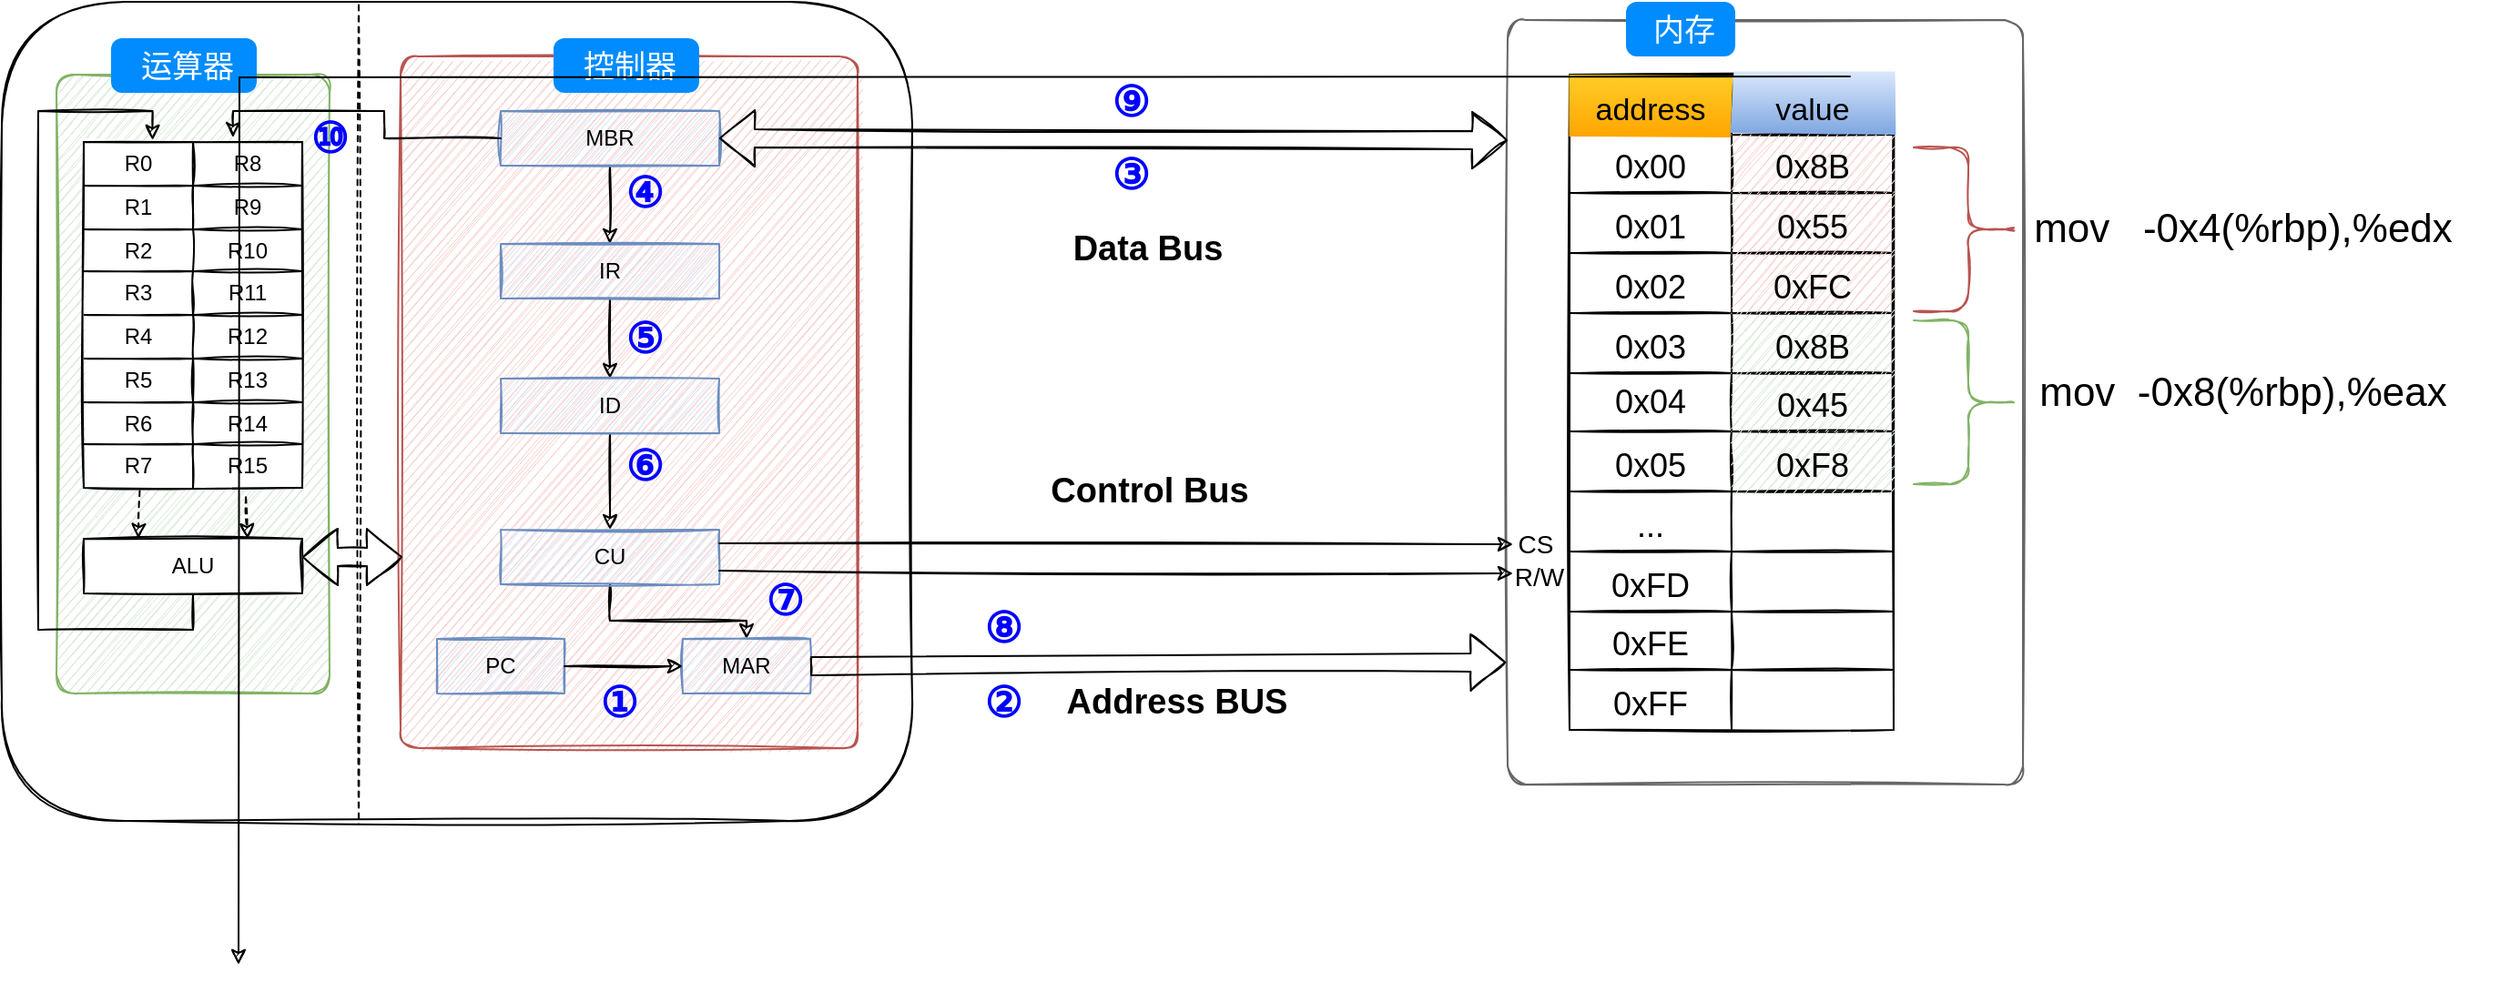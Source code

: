 <mxfile version="20.6.0" type="github">
  <diagram id="UwZDZyedOEsjFMlyVJzv" name="第 1 页">
    <mxGraphModel dx="2258" dy="1009" grid="1" gridSize="10" guides="1" tooltips="1" connect="1" arrows="1" fold="1" page="1" pageScale="1" pageWidth="827" pageHeight="1169" math="0" shadow="0">
      <root>
        <mxCell id="0" />
        <mxCell id="1" parent="0" />
        <mxCell id="7il1dGLbTCJR8h2ghz_C-111" value="" style="shape=mxgraph.mockup.containers.marginRect;rectMarginTop=10;strokeColor=#666666;strokeWidth=1;dashed=0;rounded=1;arcSize=5;recursiveResize=0;sketch=1;" vertex="1" parent="1">
          <mxGeometry x="697" y="240" width="283" height="430" as="geometry" />
        </mxCell>
        <mxCell id="7il1dGLbTCJR8h2ghz_C-112" value="内存" style="shape=rect;strokeColor=none;fillColor=#008cff;strokeWidth=1;dashed=0;rounded=1;arcSize=20;fontColor=#ffffff;fontSize=17;spacing=2;spacingTop=-2;align=center;autosize=1;spacingLeft=4;resizeWidth=0;resizeHeight=0;perimeter=none;sketch=0;" vertex="1" parent="7il1dGLbTCJR8h2ghz_C-111">
          <mxGeometry x="65" width="60" height="30" as="geometry" />
        </mxCell>
        <mxCell id="7il1dGLbTCJR8h2ghz_C-171" value="CS" style="text;html=1;strokeColor=none;fillColor=none;align=center;verticalAlign=middle;whiteSpace=wrap;rounded=0;sketch=1;fontSize=14;" vertex="1" parent="7il1dGLbTCJR8h2ghz_C-111">
          <mxGeometry x="3" y="282" width="25" height="32" as="geometry" />
        </mxCell>
        <mxCell id="7il1dGLbTCJR8h2ghz_C-222" value="R/W" style="text;html=1;strokeColor=none;fillColor=none;align=center;verticalAlign=middle;whiteSpace=wrap;rounded=0;sketch=1;fontSize=14;" vertex="1" parent="7il1dGLbTCJR8h2ghz_C-111">
          <mxGeometry x="5" y="300" width="25" height="32" as="geometry" />
        </mxCell>
        <mxCell id="7il1dGLbTCJR8h2ghz_C-229" value="" style="shape=table;html=1;whiteSpace=wrap;startSize=0;container=1;collapsible=0;childLayout=tableLayout;sketch=1;fontSize=23;fontColor=#0000FF;rounded=0;" vertex="1" parent="7il1dGLbTCJR8h2ghz_C-111">
          <mxGeometry x="34" y="40" width="178" height="360" as="geometry" />
        </mxCell>
        <mxCell id="7il1dGLbTCJR8h2ghz_C-230" value="" style="shape=tableRow;horizontal=0;startSize=0;swimlaneHead=0;swimlaneBody=0;top=0;left=0;bottom=0;right=0;collapsible=0;dropTarget=0;fillColor=none;points=[[0,0.5],[1,0.5]];portConstraint=eastwest;sketch=1;fontSize=23;fontColor=#0000FF;" vertex="1" parent="7il1dGLbTCJR8h2ghz_C-229">
          <mxGeometry width="178" height="33" as="geometry" />
        </mxCell>
        <mxCell id="7il1dGLbTCJR8h2ghz_C-231" value="&lt;font style=&quot;font-size: 17px;&quot; color=&quot;#000000&quot;&gt;address&lt;/font&gt;" style="shape=partialRectangle;html=1;whiteSpace=wrap;connectable=0;fillColor=#ffcd28;top=0;left=0;bottom=0;right=0;overflow=hidden;sketch=1;fontSize=23;gradientColor=#ffa500;strokeColor=#d79b00;" vertex="1" parent="7il1dGLbTCJR8h2ghz_C-230">
          <mxGeometry width="89" height="33" as="geometry">
            <mxRectangle width="89" height="33" as="alternateBounds" />
          </mxGeometry>
        </mxCell>
        <mxCell id="7il1dGLbTCJR8h2ghz_C-232" value="&lt;font color=&quot;#000000&quot;&gt;&lt;span style=&quot;font-size: 17px;&quot;&gt;value&lt;/span&gt;&lt;/font&gt;" style="shape=partialRectangle;html=1;whiteSpace=wrap;connectable=0;fillColor=#dae8fc;top=0;left=0;bottom=0;right=0;overflow=hidden;sketch=1;fontSize=23;gradientColor=#7ea6e0;strokeColor=#6c8ebf;" vertex="1" parent="7il1dGLbTCJR8h2ghz_C-230">
          <mxGeometry x="89" width="89" height="33" as="geometry">
            <mxRectangle width="89" height="33" as="alternateBounds" />
          </mxGeometry>
        </mxCell>
        <mxCell id="7il1dGLbTCJR8h2ghz_C-234" value="" style="shape=tableRow;horizontal=0;startSize=0;swimlaneHead=0;swimlaneBody=0;top=0;left=0;bottom=0;right=0;collapsible=0;dropTarget=0;fillColor=none;points=[[0,0.5],[1,0.5]];portConstraint=eastwest;sketch=1;fontSize=18;fontColor=#0000FF;" vertex="1" parent="7il1dGLbTCJR8h2ghz_C-229">
          <mxGeometry y="33" width="178" height="32" as="geometry" />
        </mxCell>
        <mxCell id="7il1dGLbTCJR8h2ghz_C-235" value="&lt;font style=&quot;font-size: 18px;&quot; color=&quot;#000000&quot;&gt;0x00&lt;/font&gt;" style="shape=partialRectangle;html=1;whiteSpace=wrap;connectable=0;fillColor=none;top=0;left=0;bottom=0;right=0;overflow=hidden;sketch=1;fontSize=23;fontColor=#0000FF;" vertex="1" parent="7il1dGLbTCJR8h2ghz_C-234">
          <mxGeometry width="89" height="32" as="geometry">
            <mxRectangle width="89" height="32" as="alternateBounds" />
          </mxGeometry>
        </mxCell>
        <mxCell id="7il1dGLbTCJR8h2ghz_C-236" value="&lt;span style=&quot;color: rgb(0, 0, 0); font-size: 18px;&quot;&gt;0x8B&lt;/span&gt;" style="shape=partialRectangle;html=1;whiteSpace=wrap;connectable=0;fillColor=#f8cecc;top=0;left=0;bottom=0;right=0;overflow=hidden;sketch=1;fontSize=23;strokeColor=#b85450;" vertex="1" parent="7il1dGLbTCJR8h2ghz_C-234">
          <mxGeometry x="89" width="89" height="32" as="geometry">
            <mxRectangle width="89" height="32" as="alternateBounds" />
          </mxGeometry>
        </mxCell>
        <mxCell id="7il1dGLbTCJR8h2ghz_C-238" value="" style="shape=tableRow;horizontal=0;startSize=0;swimlaneHead=0;swimlaneBody=0;top=0;left=0;bottom=0;right=0;collapsible=0;dropTarget=0;fillColor=none;points=[[0,0.5],[1,0.5]];portConstraint=eastwest;sketch=1;fontSize=23;fontColor=#0000FF;" vertex="1" parent="7il1dGLbTCJR8h2ghz_C-229">
          <mxGeometry y="65" width="178" height="33" as="geometry" />
        </mxCell>
        <mxCell id="7il1dGLbTCJR8h2ghz_C-239" value="&lt;span style=&quot;font-size: 18px;&quot;&gt;0x01&lt;/span&gt;" style="shape=partialRectangle;whiteSpace=wrap;connectable=0;fillColor=none;top=0;left=0;bottom=0;right=0;overflow=hidden;sketch=1;fontSize=23;fontColor=#000000;html=1;" vertex="1" parent="7il1dGLbTCJR8h2ghz_C-238">
          <mxGeometry width="89" height="33" as="geometry">
            <mxRectangle width="89" height="33" as="alternateBounds" />
          </mxGeometry>
        </mxCell>
        <mxCell id="7il1dGLbTCJR8h2ghz_C-240" value="&lt;span style=&quot;color: rgb(0, 0, 0); font-size: 18px;&quot;&gt;0x55&lt;/span&gt;" style="shape=partialRectangle;html=1;whiteSpace=wrap;connectable=0;fillColor=#f8cecc;top=0;left=0;bottom=0;right=0;overflow=hidden;sketch=1;fontSize=23;strokeColor=#b85450;" vertex="1" parent="7il1dGLbTCJR8h2ghz_C-238">
          <mxGeometry x="89" width="89" height="33" as="geometry">
            <mxRectangle width="89" height="33" as="alternateBounds" />
          </mxGeometry>
        </mxCell>
        <mxCell id="7il1dGLbTCJR8h2ghz_C-242" style="shape=tableRow;horizontal=0;startSize=0;swimlaneHead=0;swimlaneBody=0;top=0;left=0;bottom=0;right=0;collapsible=0;dropTarget=0;fillColor=none;points=[[0,0.5],[1,0.5]];portConstraint=eastwest;sketch=1;fontSize=23;fontColor=#0000FF;" vertex="1" parent="7il1dGLbTCJR8h2ghz_C-229">
          <mxGeometry y="98" width="178" height="33" as="geometry" />
        </mxCell>
        <mxCell id="7il1dGLbTCJR8h2ghz_C-243" value="&lt;span style=&quot;color: rgb(0, 0, 0); font-size: 18px;&quot;&gt;0x02&lt;/span&gt;" style="shape=partialRectangle;html=1;whiteSpace=wrap;connectable=0;fillColor=none;top=0;left=0;bottom=0;right=0;overflow=hidden;sketch=1;fontSize=23;fontColor=#0000FF;" vertex="1" parent="7il1dGLbTCJR8h2ghz_C-242">
          <mxGeometry width="89" height="33" as="geometry">
            <mxRectangle width="89" height="33" as="alternateBounds" />
          </mxGeometry>
        </mxCell>
        <mxCell id="7il1dGLbTCJR8h2ghz_C-244" value="&lt;span style=&quot;color: rgb(0, 0, 0); font-size: 18px;&quot;&gt;0xFC&lt;/span&gt;" style="shape=partialRectangle;html=1;whiteSpace=wrap;connectable=0;fillColor=#f8cecc;top=0;left=0;bottom=0;right=0;overflow=hidden;sketch=1;fontSize=23;strokeColor=#b85450;" vertex="1" parent="7il1dGLbTCJR8h2ghz_C-242">
          <mxGeometry x="89" width="89" height="33" as="geometry">
            <mxRectangle width="89" height="33" as="alternateBounds" />
          </mxGeometry>
        </mxCell>
        <mxCell id="7il1dGLbTCJR8h2ghz_C-245" style="shape=tableRow;horizontal=0;startSize=0;swimlaneHead=0;swimlaneBody=0;top=0;left=0;bottom=0;right=0;collapsible=0;dropTarget=0;fillColor=none;points=[[0,0.5],[1,0.5]];portConstraint=eastwest;sketch=1;fontSize=23;fontColor=#0000FF;" vertex="1" parent="7il1dGLbTCJR8h2ghz_C-229">
          <mxGeometry y="131" width="178" height="33" as="geometry" />
        </mxCell>
        <mxCell id="7il1dGLbTCJR8h2ghz_C-246" value="&lt;span style=&quot;color: rgb(0, 0, 0); font-size: 18px;&quot;&gt;0x03&lt;/span&gt;" style="shape=partialRectangle;html=1;whiteSpace=wrap;connectable=0;fillColor=none;top=0;left=0;bottom=0;right=0;overflow=hidden;sketch=1;fontSize=23;fontColor=#0000FF;" vertex="1" parent="7il1dGLbTCJR8h2ghz_C-245">
          <mxGeometry width="89" height="33" as="geometry">
            <mxRectangle width="89" height="33" as="alternateBounds" />
          </mxGeometry>
        </mxCell>
        <mxCell id="7il1dGLbTCJR8h2ghz_C-247" value="&lt;span style=&quot;color: rgb(0, 0, 0); font-size: 18px;&quot;&gt;0x8B&lt;/span&gt;" style="shape=partialRectangle;html=1;whiteSpace=wrap;connectable=0;fillColor=#d5e8d4;top=0;left=0;bottom=0;right=0;overflow=hidden;sketch=1;fontSize=23;strokeColor=#82b366;" vertex="1" parent="7il1dGLbTCJR8h2ghz_C-245">
          <mxGeometry x="89" width="89" height="33" as="geometry">
            <mxRectangle width="89" height="33" as="alternateBounds" />
          </mxGeometry>
        </mxCell>
        <mxCell id="7il1dGLbTCJR8h2ghz_C-248" style="shape=tableRow;horizontal=0;startSize=0;swimlaneHead=0;swimlaneBody=0;top=0;left=0;bottom=0;right=0;collapsible=0;dropTarget=0;fillColor=none;points=[[0,0.5],[1,0.5]];portConstraint=eastwest;sketch=1;fontSize=23;fontColor=#0000FF;" vertex="1" parent="7il1dGLbTCJR8h2ghz_C-229">
          <mxGeometry y="164" width="178" height="32" as="geometry" />
        </mxCell>
        <mxCell id="7il1dGLbTCJR8h2ghz_C-249" value="0x04" style="shape=partialRectangle;html=1;whiteSpace=wrap;connectable=0;fillColor=none;top=0;left=0;bottom=0;right=0;overflow=hidden;sketch=1;fontSize=18;fontColor=#000000;" vertex="1" parent="7il1dGLbTCJR8h2ghz_C-248">
          <mxGeometry width="89" height="32" as="geometry">
            <mxRectangle width="89" height="32" as="alternateBounds" />
          </mxGeometry>
        </mxCell>
        <mxCell id="7il1dGLbTCJR8h2ghz_C-250" value="&lt;span style=&quot;color: rgb(0, 0, 0); font-size: 18px;&quot;&gt;0x45&lt;/span&gt;" style="shape=partialRectangle;html=1;whiteSpace=wrap;connectable=0;fillColor=#d5e8d4;top=0;left=0;bottom=0;right=0;overflow=hidden;sketch=1;fontSize=23;strokeColor=#82b366;" vertex="1" parent="7il1dGLbTCJR8h2ghz_C-248">
          <mxGeometry x="89" width="89" height="32" as="geometry">
            <mxRectangle width="89" height="32" as="alternateBounds" />
          </mxGeometry>
        </mxCell>
        <mxCell id="7il1dGLbTCJR8h2ghz_C-251" style="shape=tableRow;horizontal=0;startSize=0;swimlaneHead=0;swimlaneBody=0;top=0;left=0;bottom=0;right=0;collapsible=0;dropTarget=0;fillColor=none;points=[[0,0.5],[1,0.5]];portConstraint=eastwest;sketch=1;fontSize=23;fontColor=#0000FF;" vertex="1" parent="7il1dGLbTCJR8h2ghz_C-229">
          <mxGeometry y="196" width="178" height="33" as="geometry" />
        </mxCell>
        <mxCell id="7il1dGLbTCJR8h2ghz_C-252" value="&lt;span style=&quot;color: rgb(0, 0, 0); font-size: 18px;&quot;&gt;0x05&lt;/span&gt;" style="shape=partialRectangle;html=1;whiteSpace=wrap;connectable=0;fillColor=none;top=0;left=0;bottom=0;right=0;overflow=hidden;sketch=1;fontSize=23;fontColor=#0000FF;" vertex="1" parent="7il1dGLbTCJR8h2ghz_C-251">
          <mxGeometry width="89" height="33" as="geometry">
            <mxRectangle width="89" height="33" as="alternateBounds" />
          </mxGeometry>
        </mxCell>
        <mxCell id="7il1dGLbTCJR8h2ghz_C-253" value="&lt;span style=&quot;color: rgb(0, 0, 0); font-size: 18px;&quot;&gt;0xF8&lt;/span&gt;" style="shape=partialRectangle;html=1;whiteSpace=wrap;connectable=0;fillColor=#d5e8d4;top=0;left=0;bottom=0;right=0;overflow=hidden;sketch=1;fontSize=23;strokeColor=#82b366;" vertex="1" parent="7il1dGLbTCJR8h2ghz_C-251">
          <mxGeometry x="89" width="89" height="33" as="geometry">
            <mxRectangle width="89" height="33" as="alternateBounds" />
          </mxGeometry>
        </mxCell>
        <mxCell id="7il1dGLbTCJR8h2ghz_C-254" style="shape=tableRow;horizontal=0;startSize=0;swimlaneHead=0;swimlaneBody=0;top=0;left=0;bottom=0;right=0;collapsible=0;dropTarget=0;fillColor=none;points=[[0,0.5],[1,0.5]];portConstraint=eastwest;sketch=1;fontSize=23;fontColor=#0000FF;" vertex="1" parent="7il1dGLbTCJR8h2ghz_C-229">
          <mxGeometry y="229" width="178" height="33" as="geometry" />
        </mxCell>
        <mxCell id="7il1dGLbTCJR8h2ghz_C-255" value="&lt;font color=&quot;#000000&quot;&gt;&lt;span style=&quot;font-size: 18px;&quot;&gt;...&lt;/span&gt;&lt;/font&gt;" style="shape=partialRectangle;html=1;whiteSpace=wrap;connectable=0;fillColor=none;top=0;left=0;bottom=0;right=0;overflow=hidden;sketch=1;fontSize=23;fontColor=#0000FF;" vertex="1" parent="7il1dGLbTCJR8h2ghz_C-254">
          <mxGeometry width="89" height="33" as="geometry">
            <mxRectangle width="89" height="33" as="alternateBounds" />
          </mxGeometry>
        </mxCell>
        <mxCell id="7il1dGLbTCJR8h2ghz_C-256" style="shape=partialRectangle;html=1;whiteSpace=wrap;connectable=0;fillColor=none;top=0;left=0;bottom=0;right=0;overflow=hidden;sketch=1;fontSize=23;fontColor=#0000FF;" vertex="1" parent="7il1dGLbTCJR8h2ghz_C-254">
          <mxGeometry x="89" width="89" height="33" as="geometry">
            <mxRectangle width="89" height="33" as="alternateBounds" />
          </mxGeometry>
        </mxCell>
        <mxCell id="7il1dGLbTCJR8h2ghz_C-257" style="shape=tableRow;horizontal=0;startSize=0;swimlaneHead=0;swimlaneBody=0;top=0;left=0;bottom=0;right=0;collapsible=0;dropTarget=0;fillColor=none;points=[[0,0.5],[1,0.5]];portConstraint=eastwest;sketch=1;fontSize=23;fontColor=#0000FF;" vertex="1" parent="7il1dGLbTCJR8h2ghz_C-229">
          <mxGeometry y="262" width="178" height="33" as="geometry" />
        </mxCell>
        <mxCell id="7il1dGLbTCJR8h2ghz_C-258" value="&lt;span style=&quot;color: rgb(0, 0, 0); font-size: 18px;&quot;&gt;0xFD&lt;/span&gt;" style="shape=partialRectangle;html=1;whiteSpace=wrap;connectable=0;fillColor=none;top=0;left=0;bottom=0;right=0;overflow=hidden;sketch=1;fontSize=23;fontColor=#0000FF;" vertex="1" parent="7il1dGLbTCJR8h2ghz_C-257">
          <mxGeometry width="89" height="33" as="geometry">
            <mxRectangle width="89" height="33" as="alternateBounds" />
          </mxGeometry>
        </mxCell>
        <mxCell id="7il1dGLbTCJR8h2ghz_C-259" style="shape=partialRectangle;html=1;whiteSpace=wrap;connectable=0;fillColor=none;top=0;left=0;bottom=0;right=0;overflow=hidden;sketch=1;fontSize=23;fontColor=#0000FF;" vertex="1" parent="7il1dGLbTCJR8h2ghz_C-257">
          <mxGeometry x="89" width="89" height="33" as="geometry">
            <mxRectangle width="89" height="33" as="alternateBounds" />
          </mxGeometry>
        </mxCell>
        <mxCell id="7il1dGLbTCJR8h2ghz_C-260" style="shape=tableRow;horizontal=0;startSize=0;swimlaneHead=0;swimlaneBody=0;top=0;left=0;bottom=0;right=0;collapsible=0;dropTarget=0;fillColor=none;points=[[0,0.5],[1,0.5]];portConstraint=eastwest;sketch=1;fontSize=23;fontColor=#0000FF;" vertex="1" parent="7il1dGLbTCJR8h2ghz_C-229">
          <mxGeometry y="295" width="178" height="32" as="geometry" />
        </mxCell>
        <mxCell id="7il1dGLbTCJR8h2ghz_C-261" value="&lt;span style=&quot;color: rgb(0, 0, 0); font-size: 18px;&quot;&gt;0xFE&lt;/span&gt;" style="shape=partialRectangle;html=1;whiteSpace=wrap;connectable=0;fillColor=none;top=0;left=0;bottom=0;right=0;overflow=hidden;sketch=1;fontSize=23;fontColor=#0000FF;" vertex="1" parent="7il1dGLbTCJR8h2ghz_C-260">
          <mxGeometry width="89" height="32" as="geometry">
            <mxRectangle width="89" height="32" as="alternateBounds" />
          </mxGeometry>
        </mxCell>
        <mxCell id="7il1dGLbTCJR8h2ghz_C-262" style="shape=partialRectangle;html=1;whiteSpace=wrap;connectable=0;fillColor=none;top=0;left=0;bottom=0;right=0;overflow=hidden;sketch=1;fontSize=23;fontColor=#0000FF;" vertex="1" parent="7il1dGLbTCJR8h2ghz_C-260">
          <mxGeometry x="89" width="89" height="32" as="geometry">
            <mxRectangle width="89" height="32" as="alternateBounds" />
          </mxGeometry>
        </mxCell>
        <mxCell id="7il1dGLbTCJR8h2ghz_C-263" style="shape=tableRow;horizontal=0;startSize=0;swimlaneHead=0;swimlaneBody=0;top=0;left=0;bottom=0;right=0;collapsible=0;dropTarget=0;fillColor=none;points=[[0,0.5],[1,0.5]];portConstraint=eastwest;sketch=1;fontSize=23;fontColor=#0000FF;" vertex="1" parent="7il1dGLbTCJR8h2ghz_C-229">
          <mxGeometry y="327" width="178" height="33" as="geometry" />
        </mxCell>
        <mxCell id="7il1dGLbTCJR8h2ghz_C-264" value="&lt;span style=&quot;color: rgb(0, 0, 0); font-size: 18px;&quot;&gt;0xFF&lt;/span&gt;" style="shape=partialRectangle;html=1;whiteSpace=wrap;connectable=0;fillColor=none;top=0;left=0;bottom=0;right=0;overflow=hidden;sketch=1;fontSize=23;fontColor=#0000FF;" vertex="1" parent="7il1dGLbTCJR8h2ghz_C-263">
          <mxGeometry width="89" height="33" as="geometry">
            <mxRectangle width="89" height="33" as="alternateBounds" />
          </mxGeometry>
        </mxCell>
        <mxCell id="7il1dGLbTCJR8h2ghz_C-265" style="shape=partialRectangle;html=1;whiteSpace=wrap;connectable=0;fillColor=none;top=0;left=0;bottom=0;right=0;overflow=hidden;sketch=1;fontSize=23;fontColor=#0000FF;" vertex="1" parent="7il1dGLbTCJR8h2ghz_C-263">
          <mxGeometry x="89" width="89" height="33" as="geometry">
            <mxRectangle width="89" height="33" as="alternateBounds" />
          </mxGeometry>
        </mxCell>
        <mxCell id="7il1dGLbTCJR8h2ghz_C-273" value="" style="shape=curlyBracket;whiteSpace=wrap;html=1;rounded=1;flipH=1;labelPosition=right;verticalLabelPosition=middle;align=left;verticalAlign=middle;labelBackgroundColor=default;sketch=1;fontSize=18;size=0.5;fillColor=#d5e8d4;strokeColor=#82b366;" vertex="1" parent="7il1dGLbTCJR8h2ghz_C-111">
          <mxGeometry x="223" y="175" width="60" height="90" as="geometry" />
        </mxCell>
        <mxCell id="7il1dGLbTCJR8h2ghz_C-1" value="" style="rounded=1;whiteSpace=wrap;html=1;sketch=1;" vertex="1" parent="1">
          <mxGeometry x="-130" y="240" width="500" height="450" as="geometry" />
        </mxCell>
        <mxCell id="7il1dGLbTCJR8h2ghz_C-57" value="" style="shape=mxgraph.mockup.containers.marginRect;rectMarginTop=10;strokeColor=#82b366;strokeWidth=1;dashed=0;rounded=1;arcSize=5;recursiveResize=0;sketch=1;fillColor=#d5e8d4;" vertex="1" parent="1">
          <mxGeometry x="-100" y="270" width="150" height="350" as="geometry" />
        </mxCell>
        <mxCell id="7il1dGLbTCJR8h2ghz_C-58" value="运算器" style="shape=rect;strokeColor=none;fillColor=#008cff;strokeWidth=1;dashed=0;rounded=1;arcSize=20;fontColor=#ffffff;fontSize=17;spacing=2;spacingTop=-2;align=center;autosize=1;spacingLeft=4;resizeWidth=0;resizeHeight=0;perimeter=none;sketch=0;" vertex="1" parent="7il1dGLbTCJR8h2ghz_C-57">
          <mxGeometry x="30" y="-10" width="80" height="30" as="geometry" />
        </mxCell>
        <mxCell id="7il1dGLbTCJR8h2ghz_C-217" style="edgeStyle=orthogonalEdgeStyle;rounded=0;sketch=1;orthogonalLoop=1;jettySize=auto;html=1;exitX=0.5;exitY=1;exitDx=0;exitDy=0;entryX=0.315;entryY=-0.042;entryDx=0;entryDy=0;entryPerimeter=0;fontSize=23;fontColor=#0000FF;elbow=vertical;" edge="1" parent="7il1dGLbTCJR8h2ghz_C-57" source="7il1dGLbTCJR8h2ghz_C-60" target="7il1dGLbTCJR8h2ghz_C-36">
          <mxGeometry relative="1" as="geometry">
            <Array as="points">
              <mxPoint x="75" y="315" />
              <mxPoint x="-10" y="315" />
              <mxPoint x="-10" y="30" />
              <mxPoint x="53" y="30" />
            </Array>
          </mxGeometry>
        </mxCell>
        <mxCell id="7il1dGLbTCJR8h2ghz_C-60" value="ALU" style="rounded=0;whiteSpace=wrap;html=1;sketch=1;" vertex="1" parent="7il1dGLbTCJR8h2ghz_C-57">
          <mxGeometry x="15" y="265" width="120" height="30" as="geometry" />
        </mxCell>
        <mxCell id="7il1dGLbTCJR8h2ghz_C-35" value="" style="shape=table;html=1;whiteSpace=wrap;startSize=0;container=1;collapsible=0;childLayout=tableLayout;sketch=1;" vertex="1" parent="7il1dGLbTCJR8h2ghz_C-57">
          <mxGeometry x="15" y="47" width="120" height="190" as="geometry" />
        </mxCell>
        <mxCell id="7il1dGLbTCJR8h2ghz_C-36" value="" style="shape=tableRow;horizontal=0;startSize=0;swimlaneHead=0;swimlaneBody=0;top=0;left=0;bottom=0;right=0;collapsible=0;dropTarget=0;fillColor=none;points=[[0,0.5],[1,0.5]];portConstraint=eastwest;sketch=1;" vertex="1" parent="7il1dGLbTCJR8h2ghz_C-35">
          <mxGeometry width="120" height="24" as="geometry" />
        </mxCell>
        <mxCell id="7il1dGLbTCJR8h2ghz_C-37" value="R0" style="shape=partialRectangle;html=1;whiteSpace=wrap;connectable=0;fillColor=none;top=0;left=0;bottom=0;right=0;overflow=hidden;sketch=1;" vertex="1" parent="7il1dGLbTCJR8h2ghz_C-36">
          <mxGeometry width="60" height="24" as="geometry">
            <mxRectangle width="60" height="24" as="alternateBounds" />
          </mxGeometry>
        </mxCell>
        <mxCell id="7il1dGLbTCJR8h2ghz_C-38" value="R8" style="shape=partialRectangle;html=1;whiteSpace=wrap;connectable=0;fillColor=none;top=0;left=0;bottom=0;right=0;overflow=hidden;sketch=1;" vertex="1" parent="7il1dGLbTCJR8h2ghz_C-36">
          <mxGeometry x="60" width="60" height="24" as="geometry">
            <mxRectangle width="60" height="24" as="alternateBounds" />
          </mxGeometry>
        </mxCell>
        <mxCell id="7il1dGLbTCJR8h2ghz_C-40" value="" style="shape=tableRow;horizontal=0;startSize=0;swimlaneHead=0;swimlaneBody=0;top=0;left=0;bottom=0;right=0;collapsible=0;dropTarget=0;fillColor=none;points=[[0,0.5],[1,0.5]];portConstraint=eastwest;sketch=1;" vertex="1" parent="7il1dGLbTCJR8h2ghz_C-35">
          <mxGeometry y="24" width="120" height="24" as="geometry" />
        </mxCell>
        <mxCell id="7il1dGLbTCJR8h2ghz_C-41" value="R1" style="shape=partialRectangle;html=1;whiteSpace=wrap;connectable=0;fillColor=none;top=0;left=0;bottom=0;right=0;overflow=hidden;sketch=1;" vertex="1" parent="7il1dGLbTCJR8h2ghz_C-40">
          <mxGeometry width="60" height="24" as="geometry">
            <mxRectangle width="60" height="24" as="alternateBounds" />
          </mxGeometry>
        </mxCell>
        <mxCell id="7il1dGLbTCJR8h2ghz_C-42" value="R9" style="shape=partialRectangle;html=1;whiteSpace=wrap;connectable=0;fillColor=none;top=0;left=0;bottom=0;right=0;overflow=hidden;sketch=1;" vertex="1" parent="7il1dGLbTCJR8h2ghz_C-40">
          <mxGeometry x="60" width="60" height="24" as="geometry">
            <mxRectangle width="60" height="24" as="alternateBounds" />
          </mxGeometry>
        </mxCell>
        <mxCell id="7il1dGLbTCJR8h2ghz_C-44" value="" style="shape=tableRow;horizontal=0;startSize=0;swimlaneHead=0;swimlaneBody=0;top=0;left=0;bottom=0;right=0;collapsible=0;dropTarget=0;fillColor=none;points=[[0,0.5],[1,0.5]];portConstraint=eastwest;sketch=1;" vertex="1" parent="7il1dGLbTCJR8h2ghz_C-35">
          <mxGeometry y="48" width="120" height="23" as="geometry" />
        </mxCell>
        <mxCell id="7il1dGLbTCJR8h2ghz_C-45" value="R2" style="shape=partialRectangle;html=1;whiteSpace=wrap;connectable=0;fillColor=none;top=0;left=0;bottom=0;right=0;overflow=hidden;sketch=1;" vertex="1" parent="7il1dGLbTCJR8h2ghz_C-44">
          <mxGeometry width="60" height="23" as="geometry">
            <mxRectangle width="60" height="23" as="alternateBounds" />
          </mxGeometry>
        </mxCell>
        <mxCell id="7il1dGLbTCJR8h2ghz_C-46" value="R10" style="shape=partialRectangle;html=1;whiteSpace=wrap;connectable=0;fillColor=none;top=0;left=0;bottom=0;right=0;overflow=hidden;sketch=1;" vertex="1" parent="7il1dGLbTCJR8h2ghz_C-44">
          <mxGeometry x="60" width="60" height="23" as="geometry">
            <mxRectangle width="60" height="23" as="alternateBounds" />
          </mxGeometry>
        </mxCell>
        <mxCell id="7il1dGLbTCJR8h2ghz_C-48" style="shape=tableRow;horizontal=0;startSize=0;swimlaneHead=0;swimlaneBody=0;top=0;left=0;bottom=0;right=0;collapsible=0;dropTarget=0;fillColor=none;points=[[0,0.5],[1,0.5]];portConstraint=eastwest;sketch=1;" vertex="1" parent="7il1dGLbTCJR8h2ghz_C-35">
          <mxGeometry y="71" width="120" height="24" as="geometry" />
        </mxCell>
        <mxCell id="7il1dGLbTCJR8h2ghz_C-49" value="R3" style="shape=partialRectangle;html=1;whiteSpace=wrap;connectable=0;fillColor=none;top=0;left=0;bottom=0;right=0;overflow=hidden;sketch=1;" vertex="1" parent="7il1dGLbTCJR8h2ghz_C-48">
          <mxGeometry width="60" height="24" as="geometry">
            <mxRectangle width="60" height="24" as="alternateBounds" />
          </mxGeometry>
        </mxCell>
        <mxCell id="7il1dGLbTCJR8h2ghz_C-50" value="R11" style="shape=partialRectangle;html=1;whiteSpace=wrap;connectable=0;fillColor=none;top=0;left=0;bottom=0;right=0;overflow=hidden;sketch=1;" vertex="1" parent="7il1dGLbTCJR8h2ghz_C-48">
          <mxGeometry x="60" width="60" height="24" as="geometry">
            <mxRectangle width="60" height="24" as="alternateBounds" />
          </mxGeometry>
        </mxCell>
        <mxCell id="7il1dGLbTCJR8h2ghz_C-51" style="shape=tableRow;horizontal=0;startSize=0;swimlaneHead=0;swimlaneBody=0;top=0;left=0;bottom=0;right=0;collapsible=0;dropTarget=0;fillColor=none;points=[[0,0.5],[1,0.5]];portConstraint=eastwest;sketch=1;" vertex="1" parent="7il1dGLbTCJR8h2ghz_C-35">
          <mxGeometry y="95" width="120" height="24" as="geometry" />
        </mxCell>
        <mxCell id="7il1dGLbTCJR8h2ghz_C-52" value="R4" style="shape=partialRectangle;html=1;whiteSpace=wrap;connectable=0;fillColor=none;top=0;left=0;bottom=0;right=0;overflow=hidden;sketch=1;" vertex="1" parent="7il1dGLbTCJR8h2ghz_C-51">
          <mxGeometry width="60" height="24" as="geometry">
            <mxRectangle width="60" height="24" as="alternateBounds" />
          </mxGeometry>
        </mxCell>
        <mxCell id="7il1dGLbTCJR8h2ghz_C-53" value="R12" style="shape=partialRectangle;html=1;whiteSpace=wrap;connectable=0;fillColor=none;top=0;left=0;bottom=0;right=0;overflow=hidden;sketch=1;" vertex="1" parent="7il1dGLbTCJR8h2ghz_C-51">
          <mxGeometry x="60" width="60" height="24" as="geometry">
            <mxRectangle width="60" height="24" as="alternateBounds" />
          </mxGeometry>
        </mxCell>
        <mxCell id="7il1dGLbTCJR8h2ghz_C-154" style="shape=tableRow;horizontal=0;startSize=0;swimlaneHead=0;swimlaneBody=0;top=0;left=0;bottom=0;right=0;collapsible=0;dropTarget=0;fillColor=none;points=[[0,0.5],[1,0.5]];portConstraint=eastwest;sketch=1;" vertex="1" parent="7il1dGLbTCJR8h2ghz_C-35">
          <mxGeometry y="119" width="120" height="24" as="geometry" />
        </mxCell>
        <mxCell id="7il1dGLbTCJR8h2ghz_C-155" value="R5" style="shape=partialRectangle;html=1;whiteSpace=wrap;connectable=0;fillColor=none;top=0;left=0;bottom=0;right=0;overflow=hidden;sketch=1;" vertex="1" parent="7il1dGLbTCJR8h2ghz_C-154">
          <mxGeometry width="60" height="24" as="geometry">
            <mxRectangle width="60" height="24" as="alternateBounds" />
          </mxGeometry>
        </mxCell>
        <mxCell id="7il1dGLbTCJR8h2ghz_C-156" value="R13" style="shape=partialRectangle;html=1;whiteSpace=wrap;connectable=0;fillColor=none;top=0;left=0;bottom=0;right=0;overflow=hidden;sketch=1;" vertex="1" parent="7il1dGLbTCJR8h2ghz_C-154">
          <mxGeometry x="60" width="60" height="24" as="geometry">
            <mxRectangle width="60" height="24" as="alternateBounds" />
          </mxGeometry>
        </mxCell>
        <mxCell id="7il1dGLbTCJR8h2ghz_C-157" style="shape=tableRow;horizontal=0;startSize=0;swimlaneHead=0;swimlaneBody=0;top=0;left=0;bottom=0;right=0;collapsible=0;dropTarget=0;fillColor=none;points=[[0,0.5],[1,0.5]];portConstraint=eastwest;sketch=1;" vertex="1" parent="7il1dGLbTCJR8h2ghz_C-35">
          <mxGeometry y="143" width="120" height="23" as="geometry" />
        </mxCell>
        <mxCell id="7il1dGLbTCJR8h2ghz_C-158" value="R6" style="shape=partialRectangle;html=1;whiteSpace=wrap;connectable=0;fillColor=none;top=0;left=0;bottom=0;right=0;overflow=hidden;sketch=1;" vertex="1" parent="7il1dGLbTCJR8h2ghz_C-157">
          <mxGeometry width="60" height="23" as="geometry">
            <mxRectangle width="60" height="23" as="alternateBounds" />
          </mxGeometry>
        </mxCell>
        <mxCell id="7il1dGLbTCJR8h2ghz_C-159" value="R14" style="shape=partialRectangle;html=1;whiteSpace=wrap;connectable=0;fillColor=none;top=0;left=0;bottom=0;right=0;overflow=hidden;sketch=1;" vertex="1" parent="7il1dGLbTCJR8h2ghz_C-157">
          <mxGeometry x="60" width="60" height="23" as="geometry">
            <mxRectangle width="60" height="23" as="alternateBounds" />
          </mxGeometry>
        </mxCell>
        <mxCell id="7il1dGLbTCJR8h2ghz_C-160" style="shape=tableRow;horizontal=0;startSize=0;swimlaneHead=0;swimlaneBody=0;top=0;left=0;bottom=0;right=0;collapsible=0;dropTarget=0;fillColor=none;points=[[0,0.5],[1,0.5]];portConstraint=eastwest;sketch=1;" vertex="1" parent="7il1dGLbTCJR8h2ghz_C-35">
          <mxGeometry y="166" width="120" height="24" as="geometry" />
        </mxCell>
        <mxCell id="7il1dGLbTCJR8h2ghz_C-161" value="R7" style="shape=partialRectangle;html=1;whiteSpace=wrap;connectable=0;fillColor=none;top=0;left=0;bottom=0;right=0;overflow=hidden;sketch=1;" vertex="1" parent="7il1dGLbTCJR8h2ghz_C-160">
          <mxGeometry width="60" height="24" as="geometry">
            <mxRectangle width="60" height="24" as="alternateBounds" />
          </mxGeometry>
        </mxCell>
        <mxCell id="7il1dGLbTCJR8h2ghz_C-162" value="R15" style="shape=partialRectangle;html=1;whiteSpace=wrap;connectable=0;fillColor=none;top=0;left=0;bottom=0;right=0;overflow=hidden;sketch=1;" vertex="1" parent="7il1dGLbTCJR8h2ghz_C-160">
          <mxGeometry x="60" width="60" height="24" as="geometry">
            <mxRectangle width="60" height="24" as="alternateBounds" />
          </mxGeometry>
        </mxCell>
        <mxCell id="7il1dGLbTCJR8h2ghz_C-175" value="" style="endArrow=classic;html=1;rounded=0;dashed=1;sketch=1;fontSize=11;elbow=vertical;exitX=0.256;exitY=1.069;exitDx=0;exitDy=0;exitPerimeter=0;entryX=0.25;entryY=0;entryDx=0;entryDy=0;" edge="1" parent="7il1dGLbTCJR8h2ghz_C-57" source="7il1dGLbTCJR8h2ghz_C-160" target="7il1dGLbTCJR8h2ghz_C-60">
          <mxGeometry width="50" height="50" relative="1" as="geometry">
            <mxPoint x="430" y="405" as="sourcePoint" />
            <mxPoint x="480" y="355" as="targetPoint" />
          </mxGeometry>
        </mxCell>
        <mxCell id="7il1dGLbTCJR8h2ghz_C-211" value="" style="endArrow=classic;html=1;rounded=0;dashed=1;sketch=1;fontSize=11;elbow=vertical;exitX=0.742;exitY=1.216;exitDx=0;exitDy=0;exitPerimeter=0;entryX=0.75;entryY=0;entryDx=0;entryDy=0;" edge="1" parent="7il1dGLbTCJR8h2ghz_C-57" source="7il1dGLbTCJR8h2ghz_C-160" target="7il1dGLbTCJR8h2ghz_C-60">
          <mxGeometry width="50" height="50" relative="1" as="geometry">
            <mxPoint x="55.72" y="231.656" as="sourcePoint" />
            <mxPoint x="55" y="285" as="targetPoint" />
          </mxGeometry>
        </mxCell>
        <mxCell id="7il1dGLbTCJR8h2ghz_C-62" value="" style="shape=mxgraph.mockup.containers.marginRect;rectMarginTop=10;strokeColor=#b85450;strokeWidth=1;dashed=0;rounded=1;arcSize=5;recursiveResize=0;fillColor=#f8cecc;sketch=1;" vertex="1" parent="1">
          <mxGeometry x="89" y="260" width="251" height="390" as="geometry" />
        </mxCell>
        <mxCell id="7il1dGLbTCJR8h2ghz_C-63" value="控制器" style="shape=rect;strokeColor=none;fillColor=#008cff;strokeWidth=1;dashed=0;rounded=1;arcSize=20;fontColor=#ffffff;fontSize=17;spacing=2;spacingTop=-2;align=center;autosize=1;spacingLeft=4;resizeWidth=0;resizeHeight=0;perimeter=none;sketch=0;" vertex="1" parent="7il1dGLbTCJR8h2ghz_C-62">
          <mxGeometry x="84" width="80" height="30" as="geometry" />
        </mxCell>
        <mxCell id="7il1dGLbTCJR8h2ghz_C-67" style="edgeStyle=orthogonalEdgeStyle;rounded=0;orthogonalLoop=1;jettySize=auto;html=1;exitX=0.5;exitY=1;exitDx=0;exitDy=0;entryX=0.5;entryY=0;entryDx=0;entryDy=0;sketch=1;" edge="1" parent="7il1dGLbTCJR8h2ghz_C-62" source="7il1dGLbTCJR8h2ghz_C-64" target="7il1dGLbTCJR8h2ghz_C-65">
          <mxGeometry relative="1" as="geometry" />
        </mxCell>
        <mxCell id="7il1dGLbTCJR8h2ghz_C-64" value="MBR" style="rounded=0;whiteSpace=wrap;html=1;fillColor=#dae8fc;strokeColor=#6c8ebf;sketch=1;" vertex="1" parent="7il1dGLbTCJR8h2ghz_C-62">
          <mxGeometry x="55" y="40" width="120" height="30" as="geometry" />
        </mxCell>
        <mxCell id="7il1dGLbTCJR8h2ghz_C-68" style="edgeStyle=orthogonalEdgeStyle;rounded=0;orthogonalLoop=1;jettySize=auto;html=1;exitX=0.5;exitY=1;exitDx=0;exitDy=0;entryX=0.5;entryY=0;entryDx=0;entryDy=0;sketch=1;" edge="1" parent="7il1dGLbTCJR8h2ghz_C-62" source="7il1dGLbTCJR8h2ghz_C-65" target="7il1dGLbTCJR8h2ghz_C-66">
          <mxGeometry relative="1" as="geometry" />
        </mxCell>
        <mxCell id="7il1dGLbTCJR8h2ghz_C-65" value="IR" style="rounded=0;whiteSpace=wrap;html=1;fillColor=#dae8fc;strokeColor=#6c8ebf;sketch=1;" vertex="1" parent="7il1dGLbTCJR8h2ghz_C-62">
          <mxGeometry x="55" y="113" width="120" height="30" as="geometry" />
        </mxCell>
        <mxCell id="7il1dGLbTCJR8h2ghz_C-148" style="edgeStyle=orthogonalEdgeStyle;rounded=0;sketch=1;orthogonalLoop=1;jettySize=auto;html=1;exitX=0.5;exitY=1;exitDx=0;exitDy=0;entryX=0.5;entryY=0;entryDx=0;entryDy=0;" edge="1" parent="7il1dGLbTCJR8h2ghz_C-62" source="7il1dGLbTCJR8h2ghz_C-66" target="7il1dGLbTCJR8h2ghz_C-70">
          <mxGeometry relative="1" as="geometry" />
        </mxCell>
        <mxCell id="7il1dGLbTCJR8h2ghz_C-66" value="ID" style="rounded=0;whiteSpace=wrap;html=1;fillColor=#dae8fc;strokeColor=#6c8ebf;sketch=1;" vertex="1" parent="7il1dGLbTCJR8h2ghz_C-62">
          <mxGeometry x="55" y="187" width="120" height="30" as="geometry" />
        </mxCell>
        <mxCell id="7il1dGLbTCJR8h2ghz_C-275" style="edgeStyle=orthogonalEdgeStyle;rounded=0;sketch=1;orthogonalLoop=1;jettySize=auto;html=1;exitX=0.5;exitY=1;exitDx=0;exitDy=0;entryX=0.5;entryY=0;entryDx=0;entryDy=0;fontSize=22;fontColor=#000000;elbow=vertical;" edge="1" parent="7il1dGLbTCJR8h2ghz_C-62" source="7il1dGLbTCJR8h2ghz_C-70" target="7il1dGLbTCJR8h2ghz_C-133">
          <mxGeometry relative="1" as="geometry" />
        </mxCell>
        <mxCell id="7il1dGLbTCJR8h2ghz_C-70" value="CU" style="rounded=0;whiteSpace=wrap;html=1;fillColor=#dae8fc;strokeColor=#6c8ebf;sketch=1;" vertex="1" parent="7il1dGLbTCJR8h2ghz_C-62">
          <mxGeometry x="55" y="270" width="120" height="30" as="geometry" />
        </mxCell>
        <mxCell id="7il1dGLbTCJR8h2ghz_C-132" value="PC" style="rounded=0;whiteSpace=wrap;html=1;fillColor=#dae8fc;strokeColor=#6c8ebf;sketch=1;" vertex="1" parent="7il1dGLbTCJR8h2ghz_C-62">
          <mxGeometry x="20" y="330" width="70" height="30" as="geometry" />
        </mxCell>
        <mxCell id="7il1dGLbTCJR8h2ghz_C-133" value="MAR" style="rounded=0;whiteSpace=wrap;html=1;fillColor=#dae8fc;strokeColor=#6c8ebf;sketch=1;" vertex="1" parent="7il1dGLbTCJR8h2ghz_C-62">
          <mxGeometry x="155" y="330" width="70" height="30" as="geometry" />
        </mxCell>
        <mxCell id="7il1dGLbTCJR8h2ghz_C-134" value="" style="edgeStyle=orthogonalEdgeStyle;rounded=0;sketch=1;orthogonalLoop=1;jettySize=auto;html=1;" edge="1" parent="7il1dGLbTCJR8h2ghz_C-62" source="7il1dGLbTCJR8h2ghz_C-132" target="7il1dGLbTCJR8h2ghz_C-133">
          <mxGeometry relative="1" as="geometry" />
        </mxCell>
        <mxCell id="7il1dGLbTCJR8h2ghz_C-179" value="&lt;b&gt;&lt;font color=&quot;#0000ff&quot; style=&quot;font-size: 23px;&quot;&gt;①&lt;/font&gt;&lt;/b&gt;" style="text;html=1;strokeColor=none;fillColor=none;align=center;verticalAlign=middle;whiteSpace=wrap;rounded=0;sketch=0;fontSize=11;" vertex="1" parent="7il1dGLbTCJR8h2ghz_C-62">
          <mxGeometry x="90" y="350" width="60" height="30" as="geometry" />
        </mxCell>
        <mxCell id="7il1dGLbTCJR8h2ghz_C-194" value="&lt;span style=&quot;font-size: 23px;&quot;&gt;&lt;b&gt;&lt;font color=&quot;#0000ff&quot;&gt;④&lt;/font&gt;&lt;/b&gt;&lt;/span&gt;" style="text;html=1;strokeColor=none;fillColor=none;align=center;verticalAlign=middle;whiteSpace=wrap;rounded=0;sketch=0;fontSize=11;" vertex="1" parent="7il1dGLbTCJR8h2ghz_C-62">
          <mxGeometry x="104" y="70" width="60" height="30" as="geometry" />
        </mxCell>
        <mxCell id="7il1dGLbTCJR8h2ghz_C-209" value="&lt;span style=&quot;font-size: 23px;&quot;&gt;&lt;b&gt;&lt;font color=&quot;#0000ff&quot;&gt;⑤&lt;/font&gt;&lt;/b&gt;&lt;/span&gt;" style="text;html=1;strokeColor=none;fillColor=none;align=center;verticalAlign=middle;whiteSpace=wrap;rounded=0;sketch=0;fontSize=11;" vertex="1" parent="7il1dGLbTCJR8h2ghz_C-62">
          <mxGeometry x="104" y="150" width="60" height="30" as="geometry" />
        </mxCell>
        <mxCell id="7il1dGLbTCJR8h2ghz_C-215" value="&lt;span style=&quot;font-size: 23px;&quot;&gt;&lt;b&gt;&lt;font color=&quot;#0000ff&quot;&gt;⑥&lt;/font&gt;&lt;/b&gt;&lt;/span&gt;" style="text;html=1;strokeColor=none;fillColor=none;align=center;verticalAlign=middle;whiteSpace=wrap;rounded=0;sketch=0;fontSize=11;" vertex="1" parent="7il1dGLbTCJR8h2ghz_C-62">
          <mxGeometry x="104" y="220" width="60" height="30" as="geometry" />
        </mxCell>
        <mxCell id="7il1dGLbTCJR8h2ghz_C-276" value="&lt;font color=&quot;#0000ff&quot;&gt;&lt;span style=&quot;font-size: 23px;&quot;&gt;&lt;b&gt;⑦&lt;/b&gt;&lt;/span&gt;&lt;/font&gt;" style="text;html=1;strokeColor=none;fillColor=none;align=center;verticalAlign=middle;whiteSpace=wrap;rounded=0;sketch=0;fontSize=11;" vertex="1" parent="7il1dGLbTCJR8h2ghz_C-62">
          <mxGeometry x="181" y="294" width="60" height="30" as="geometry" />
        </mxCell>
        <mxCell id="7il1dGLbTCJR8h2ghz_C-115" value="" style="edgeStyle=orthogonalEdgeStyle;rounded=0;sketch=1;orthogonalLoop=1;jettySize=auto;html=1;" edge="1" parent="1">
          <mxGeometry relative="1" as="geometry">
            <mxPoint x="885" y="281" as="sourcePoint" />
            <mxPoint x="NaN" y="769" as="targetPoint" />
          </mxGeometry>
        </mxCell>
        <mxCell id="7il1dGLbTCJR8h2ghz_C-135" value="" style="shape=flexArrow;endArrow=classic;html=1;rounded=0;sketch=1;exitX=1;exitY=0.5;exitDx=0;exitDy=0;entryX=-0.003;entryY=0.844;entryDx=0;entryDy=0;entryPerimeter=0;" edge="1" parent="1" source="7il1dGLbTCJR8h2ghz_C-133" target="7il1dGLbTCJR8h2ghz_C-111">
          <mxGeometry width="50" height="50" relative="1" as="geometry">
            <mxPoint x="320.005" y="523.6" as="sourcePoint" />
            <mxPoint x="700" y="524" as="targetPoint" />
          </mxGeometry>
        </mxCell>
        <mxCell id="7il1dGLbTCJR8h2ghz_C-149" value="Address BUS&lt;br style=&quot;font-size: 19px;&quot;&gt;" style="edgeLabel;html=1;align=center;verticalAlign=middle;resizable=0;points=[];fontSize=19;fontStyle=1" vertex="1" connectable="0" parent="7il1dGLbTCJR8h2ghz_C-135">
          <mxGeometry x="-0.171" y="3" relative="1" as="geometry">
            <mxPoint x="42" y="24" as="offset" />
          </mxGeometry>
        </mxCell>
        <mxCell id="7il1dGLbTCJR8h2ghz_C-153" value="Control Bus" style="edgeLabel;html=1;align=center;verticalAlign=middle;resizable=0;points=[];fontSize=19;fontStyle=1" vertex="1" connectable="0" parent="7il1dGLbTCJR8h2ghz_C-135">
          <mxGeometry x="-0.171" y="3" relative="1" as="geometry">
            <mxPoint x="27" y="-92" as="offset" />
          </mxGeometry>
        </mxCell>
        <mxCell id="7il1dGLbTCJR8h2ghz_C-167" value="Data Bus" style="edgeLabel;html=1;align=center;verticalAlign=middle;resizable=0;points=[];fontSize=19;fontStyle=1" vertex="1" connectable="0" parent="7il1dGLbTCJR8h2ghz_C-135">
          <mxGeometry x="-0.171" y="3" relative="1" as="geometry">
            <mxPoint x="26" y="-225" as="offset" />
          </mxGeometry>
        </mxCell>
        <mxCell id="7il1dGLbTCJR8h2ghz_C-166" value="" style="shape=flexArrow;endArrow=classic;startArrow=classic;html=1;rounded=0;sketch=1;fontSize=19;exitX=1;exitY=0.5;exitDx=0;exitDy=0;entryX=0;entryY=0.177;entryDx=0;entryDy=0;entryPerimeter=0;" edge="1" parent="1" source="7il1dGLbTCJR8h2ghz_C-64" target="7il1dGLbTCJR8h2ghz_C-111">
          <mxGeometry width="100" height="100" relative="1" as="geometry">
            <mxPoint x="410" y="360" as="sourcePoint" />
            <mxPoint x="510" y="260" as="targetPoint" />
          </mxGeometry>
        </mxCell>
        <mxCell id="7il1dGLbTCJR8h2ghz_C-170" value="" style="endArrow=none;html=1;rounded=0;sketch=1;fontSize=19;elbow=vertical;exitX=0.392;exitY=0.004;exitDx=0;exitDy=0;exitPerimeter=0;entryX=0.392;entryY=1.004;entryDx=0;entryDy=0;entryPerimeter=0;dashed=1;" edge="1" parent="1" source="7il1dGLbTCJR8h2ghz_C-1" target="7il1dGLbTCJR8h2ghz_C-1">
          <mxGeometry width="50" height="50" relative="1" as="geometry">
            <mxPoint x="430" y="650" as="sourcePoint" />
            <mxPoint x="480" y="600" as="targetPoint" />
          </mxGeometry>
        </mxCell>
        <mxCell id="7il1dGLbTCJR8h2ghz_C-180" value="&lt;span style=&quot;font-size: 23px;&quot;&gt;&lt;b&gt;&lt;font color=&quot;#0000ff&quot;&gt;②&lt;/font&gt;&lt;/b&gt;&lt;/span&gt;" style="text;html=1;strokeColor=none;fillColor=none;align=center;verticalAlign=middle;whiteSpace=wrap;rounded=0;sketch=0;fontSize=11;" vertex="1" parent="1">
          <mxGeometry x="390" y="610" width="60" height="30" as="geometry" />
        </mxCell>
        <mxCell id="7il1dGLbTCJR8h2ghz_C-181" value="&lt;span style=&quot;font-size: 23px;&quot;&gt;&lt;b&gt;&lt;font color=&quot;#0000ff&quot;&gt;③&lt;/font&gt;&lt;/b&gt;&lt;/span&gt;" style="text;html=1;strokeColor=none;fillColor=none;align=center;verticalAlign=middle;whiteSpace=wrap;rounded=0;sketch=0;fontSize=11;" vertex="1" parent="1">
          <mxGeometry x="460" y="320" width="60" height="30" as="geometry" />
        </mxCell>
        <mxCell id="7il1dGLbTCJR8h2ghz_C-216" value="" style="shape=flexArrow;endArrow=classic;startArrow=classic;html=1;rounded=0;sketch=1;fontSize=23;fontColor=#0000FF;elbow=vertical;exitX=1;exitY=0.5;exitDx=0;exitDy=0;" edge="1" parent="1">
          <mxGeometry width="100" height="100" relative="1" as="geometry">
            <mxPoint x="35" y="545" as="sourcePoint" />
            <mxPoint x="90" y="545" as="targetPoint" />
          </mxGeometry>
        </mxCell>
        <mxCell id="7il1dGLbTCJR8h2ghz_C-220" style="edgeStyle=none;rounded=0;sketch=1;orthogonalLoop=1;jettySize=auto;html=1;exitX=1;exitY=0.75;exitDx=0;exitDy=0;entryX=0;entryY=0.75;entryDx=0;entryDy=0;fontSize=23;fontColor=#0000FF;elbow=vertical;" edge="1" parent="1" source="7il1dGLbTCJR8h2ghz_C-70">
          <mxGeometry relative="1" as="geometry">
            <mxPoint x="700" y="554" as="targetPoint" />
          </mxGeometry>
        </mxCell>
        <mxCell id="7il1dGLbTCJR8h2ghz_C-221" style="edgeStyle=none;rounded=0;sketch=1;orthogonalLoop=1;jettySize=auto;html=1;exitX=1;exitY=0.25;exitDx=0;exitDy=0;entryX=0;entryY=0.25;entryDx=0;entryDy=0;fontSize=23;fontColor=#0000FF;elbow=vertical;" edge="1" parent="1" source="7il1dGLbTCJR8h2ghz_C-70">
          <mxGeometry relative="1" as="geometry">
            <mxPoint x="700" y="538.0" as="targetPoint" />
          </mxGeometry>
        </mxCell>
        <mxCell id="7il1dGLbTCJR8h2ghz_C-267" value="" style="shape=curlyBracket;whiteSpace=wrap;html=1;rounded=1;flipH=1;labelPosition=right;verticalLabelPosition=middle;align=left;verticalAlign=middle;labelBackgroundColor=default;sketch=1;fontSize=18;size=0.5;fillColor=#f8cecc;strokeColor=#b85450;" vertex="1" parent="1">
          <mxGeometry x="920" y="320" width="60" height="90" as="geometry" />
        </mxCell>
        <mxCell id="7il1dGLbTCJR8h2ghz_C-272" value="&lt;font style=&quot;font-size: 22px;&quot;&gt;mov&amp;nbsp; &amp;nbsp;-0x4(%rbp),%edx&lt;/font&gt;" style="text;html=1;strokeColor=none;fillColor=none;align=center;verticalAlign=middle;whiteSpace=wrap;rounded=0;labelBackgroundColor=default;sketch=1;fontSize=18;fontColor=#000000;" vertex="1" parent="1">
          <mxGeometry x="961" y="345" width="280" height="40" as="geometry" />
        </mxCell>
        <mxCell id="7il1dGLbTCJR8h2ghz_C-274" value="&lt;font style=&quot;font-size: 22px;&quot;&gt;mov&amp;nbsp; -0x8(%rbp),%eax&lt;/font&gt;" style="text;html=1;strokeColor=none;fillColor=none;align=center;verticalAlign=middle;whiteSpace=wrap;rounded=0;labelBackgroundColor=default;sketch=1;fontSize=18;fontColor=#000000;" vertex="1" parent="1">
          <mxGeometry x="961" y="435" width="280" height="40" as="geometry" />
        </mxCell>
        <mxCell id="7il1dGLbTCJR8h2ghz_C-279" value="&lt;font color=&quot;#0000ff&quot;&gt;&lt;span style=&quot;font-size: 23px;&quot;&gt;&lt;b&gt;⑧&lt;/b&gt;&lt;/span&gt;&lt;/font&gt;" style="text;html=1;strokeColor=none;fillColor=none;align=center;verticalAlign=middle;whiteSpace=wrap;rounded=0;sketch=0;fontSize=11;" vertex="1" parent="1">
          <mxGeometry x="390" y="569" width="60" height="30" as="geometry" />
        </mxCell>
        <mxCell id="7il1dGLbTCJR8h2ghz_C-281" value="&lt;font color=&quot;#0000ff&quot;&gt;&lt;span style=&quot;font-size: 23px;&quot;&gt;&lt;b&gt;⑨&lt;/b&gt;&lt;/span&gt;&lt;/font&gt;" style="text;html=1;strokeColor=none;fillColor=none;align=center;verticalAlign=middle;whiteSpace=wrap;rounded=0;sketch=0;fontSize=11;" vertex="1" parent="1">
          <mxGeometry x="460" y="280" width="60" height="30" as="geometry" />
        </mxCell>
        <mxCell id="7il1dGLbTCJR8h2ghz_C-282" style="edgeStyle=orthogonalEdgeStyle;rounded=0;sketch=1;orthogonalLoop=1;jettySize=auto;html=1;exitX=0;exitY=0.5;exitDx=0;exitDy=0;entryX=0.683;entryY=-0.101;entryDx=0;entryDy=0;entryPerimeter=0;fontSize=22;fontColor=#000000;elbow=vertical;" edge="1" parent="1" source="7il1dGLbTCJR8h2ghz_C-64" target="7il1dGLbTCJR8h2ghz_C-36">
          <mxGeometry relative="1" as="geometry">
            <Array as="points">
              <mxPoint x="80" y="315" />
              <mxPoint x="80" y="300" />
              <mxPoint x="-3" y="300" />
            </Array>
          </mxGeometry>
        </mxCell>
        <mxCell id="7il1dGLbTCJR8h2ghz_C-283" value="&lt;font color=&quot;#0000ff&quot;&gt;&lt;span style=&quot;font-size: 23px;&quot;&gt;&lt;b&gt;⑩&lt;/b&gt;&lt;/span&gt;&lt;/font&gt;" style="text;html=1;strokeColor=none;fillColor=none;align=center;verticalAlign=middle;whiteSpace=wrap;rounded=0;sketch=0;fontSize=11;" vertex="1" parent="1">
          <mxGeometry x="20" y="300" width="60" height="30" as="geometry" />
        </mxCell>
      </root>
    </mxGraphModel>
  </diagram>
</mxfile>

